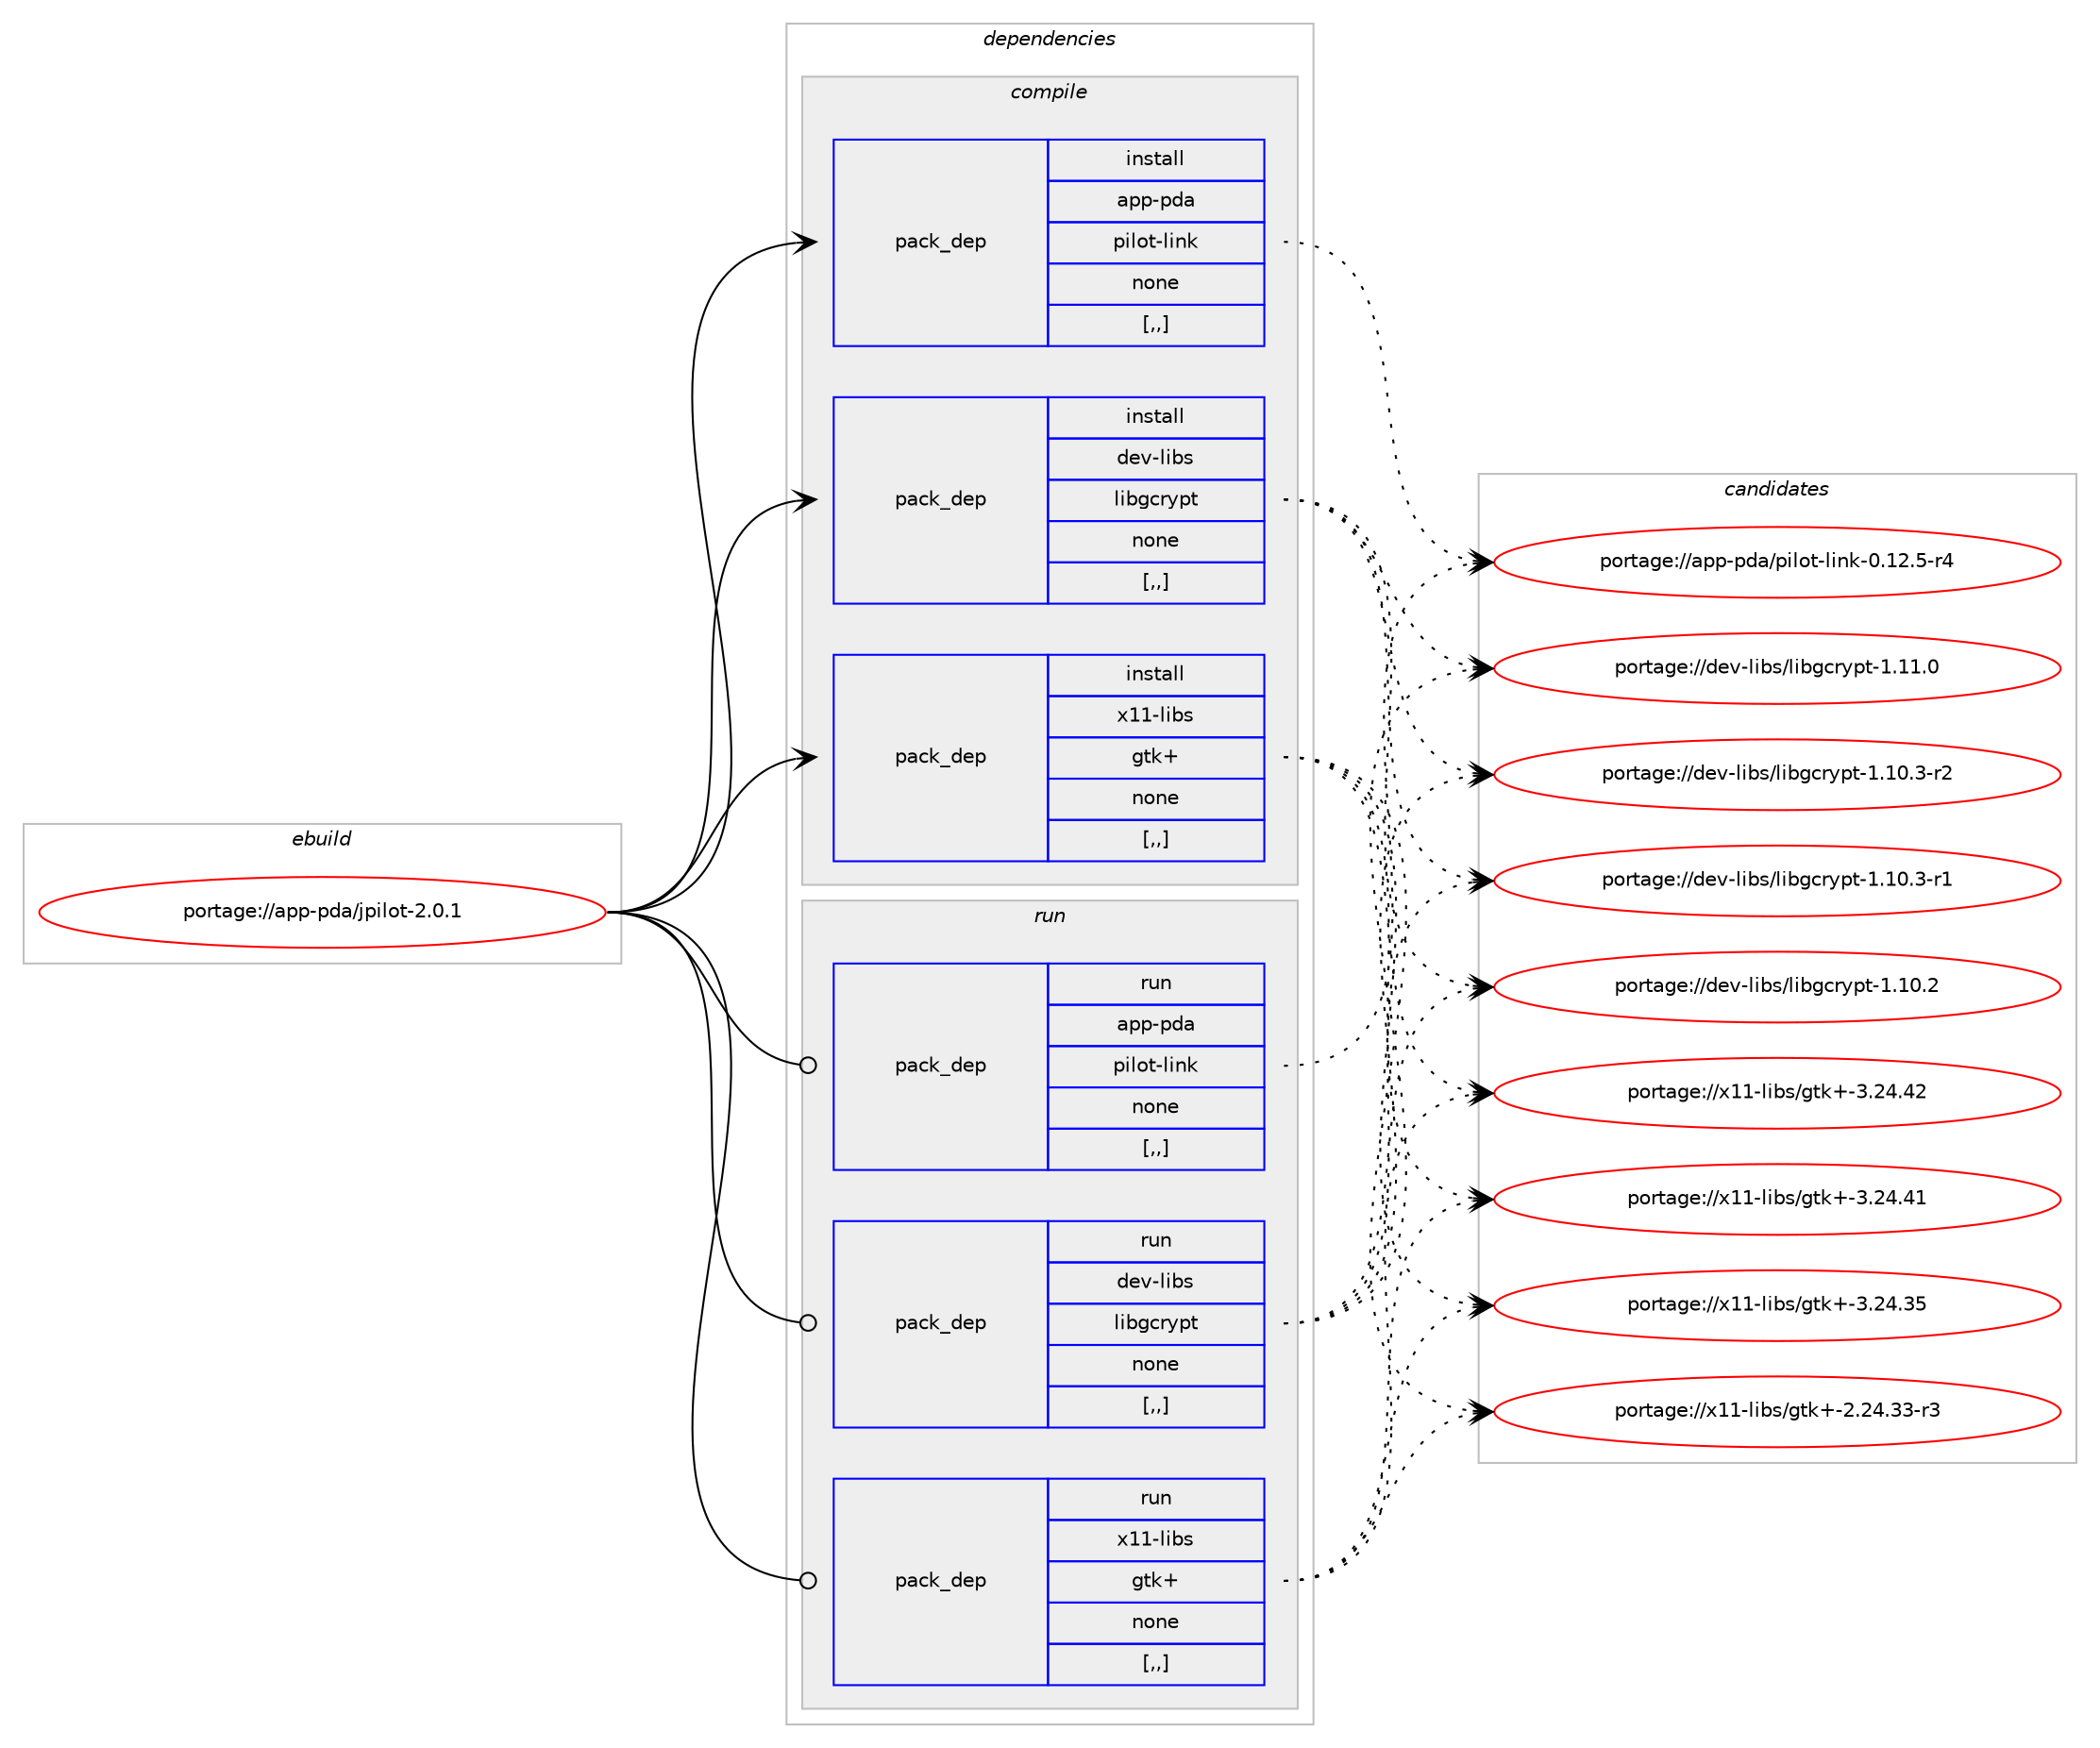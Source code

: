 digraph prolog {

# *************
# Graph options
# *************

newrank=true;
concentrate=true;
compound=true;
graph [rankdir=LR,fontname=Helvetica,fontsize=10,ranksep=1.5];#, ranksep=2.5, nodesep=0.2];
edge  [arrowhead=vee];
node  [fontname=Helvetica,fontsize=10];

# **********
# The ebuild
# **********

subgraph cluster_leftcol {
color=gray;
label=<<i>ebuild</i>>;
id [label="portage://app-pda/jpilot-2.0.1", color=red, width=4, href="../app-pda/jpilot-2.0.1.svg"];
}

# ****************
# The dependencies
# ****************

subgraph cluster_midcol {
color=gray;
label=<<i>dependencies</i>>;
subgraph cluster_compile {
fillcolor="#eeeeee";
style=filled;
label=<<i>compile</i>>;
subgraph pack35931 {
dependency50468 [label=<<TABLE BORDER="0" CELLBORDER="1" CELLSPACING="0" CELLPADDING="4" WIDTH="220"><TR><TD ROWSPAN="6" CELLPADDING="30">pack_dep</TD></TR><TR><TD WIDTH="110">install</TD></TR><TR><TD>app-pda</TD></TR><TR><TD>pilot-link</TD></TR><TR><TD>none</TD></TR><TR><TD>[,,]</TD></TR></TABLE>>, shape=none, color=blue];
}
id:e -> dependency50468:w [weight=20,style="solid",arrowhead="vee"];
subgraph pack35932 {
dependency50469 [label=<<TABLE BORDER="0" CELLBORDER="1" CELLSPACING="0" CELLPADDING="4" WIDTH="220"><TR><TD ROWSPAN="6" CELLPADDING="30">pack_dep</TD></TR><TR><TD WIDTH="110">install</TD></TR><TR><TD>dev-libs</TD></TR><TR><TD>libgcrypt</TD></TR><TR><TD>none</TD></TR><TR><TD>[,,]</TD></TR></TABLE>>, shape=none, color=blue];
}
id:e -> dependency50469:w [weight=20,style="solid",arrowhead="vee"];
subgraph pack35933 {
dependency50470 [label=<<TABLE BORDER="0" CELLBORDER="1" CELLSPACING="0" CELLPADDING="4" WIDTH="220"><TR><TD ROWSPAN="6" CELLPADDING="30">pack_dep</TD></TR><TR><TD WIDTH="110">install</TD></TR><TR><TD>x11-libs</TD></TR><TR><TD>gtk+</TD></TR><TR><TD>none</TD></TR><TR><TD>[,,]</TD></TR></TABLE>>, shape=none, color=blue];
}
id:e -> dependency50470:w [weight=20,style="solid",arrowhead="vee"];
}
subgraph cluster_compileandrun {
fillcolor="#eeeeee";
style=filled;
label=<<i>compile and run</i>>;
}
subgraph cluster_run {
fillcolor="#eeeeee";
style=filled;
label=<<i>run</i>>;
subgraph pack35934 {
dependency50471 [label=<<TABLE BORDER="0" CELLBORDER="1" CELLSPACING="0" CELLPADDING="4" WIDTH="220"><TR><TD ROWSPAN="6" CELLPADDING="30">pack_dep</TD></TR><TR><TD WIDTH="110">run</TD></TR><TR><TD>app-pda</TD></TR><TR><TD>pilot-link</TD></TR><TR><TD>none</TD></TR><TR><TD>[,,]</TD></TR></TABLE>>, shape=none, color=blue];
}
id:e -> dependency50471:w [weight=20,style="solid",arrowhead="odot"];
subgraph pack35935 {
dependency50472 [label=<<TABLE BORDER="0" CELLBORDER="1" CELLSPACING="0" CELLPADDING="4" WIDTH="220"><TR><TD ROWSPAN="6" CELLPADDING="30">pack_dep</TD></TR><TR><TD WIDTH="110">run</TD></TR><TR><TD>dev-libs</TD></TR><TR><TD>libgcrypt</TD></TR><TR><TD>none</TD></TR><TR><TD>[,,]</TD></TR></TABLE>>, shape=none, color=blue];
}
id:e -> dependency50472:w [weight=20,style="solid",arrowhead="odot"];
subgraph pack35936 {
dependency50473 [label=<<TABLE BORDER="0" CELLBORDER="1" CELLSPACING="0" CELLPADDING="4" WIDTH="220"><TR><TD ROWSPAN="6" CELLPADDING="30">pack_dep</TD></TR><TR><TD WIDTH="110">run</TD></TR><TR><TD>x11-libs</TD></TR><TR><TD>gtk+</TD></TR><TR><TD>none</TD></TR><TR><TD>[,,]</TD></TR></TABLE>>, shape=none, color=blue];
}
id:e -> dependency50473:w [weight=20,style="solid",arrowhead="odot"];
}
}

# **************
# The candidates
# **************

subgraph cluster_choices {
rank=same;
color=gray;
label=<<i>candidates</i>>;

subgraph choice35931 {
color=black;
nodesep=1;
choice9711211245112100974711210510811111645108105110107454846495046534511452 [label="portage://app-pda/pilot-link-0.12.5-r4", color=red, width=4,href="../app-pda/pilot-link-0.12.5-r4.svg"];
dependency50468:e -> choice9711211245112100974711210510811111645108105110107454846495046534511452:w [style=dotted,weight="100"];
}
subgraph choice35932 {
color=black;
nodesep=1;
choice100101118451081059811547108105981039911412111211645494649494648 [label="portage://dev-libs/libgcrypt-1.11.0", color=red, width=4,href="../dev-libs/libgcrypt-1.11.0.svg"];
choice1001011184510810598115471081059810399114121112116454946494846514511450 [label="portage://dev-libs/libgcrypt-1.10.3-r2", color=red, width=4,href="../dev-libs/libgcrypt-1.10.3-r2.svg"];
choice1001011184510810598115471081059810399114121112116454946494846514511449 [label="portage://dev-libs/libgcrypt-1.10.3-r1", color=red, width=4,href="../dev-libs/libgcrypt-1.10.3-r1.svg"];
choice100101118451081059811547108105981039911412111211645494649484650 [label="portage://dev-libs/libgcrypt-1.10.2", color=red, width=4,href="../dev-libs/libgcrypt-1.10.2.svg"];
dependency50469:e -> choice100101118451081059811547108105981039911412111211645494649494648:w [style=dotted,weight="100"];
dependency50469:e -> choice1001011184510810598115471081059810399114121112116454946494846514511450:w [style=dotted,weight="100"];
dependency50469:e -> choice1001011184510810598115471081059810399114121112116454946494846514511449:w [style=dotted,weight="100"];
dependency50469:e -> choice100101118451081059811547108105981039911412111211645494649484650:w [style=dotted,weight="100"];
}
subgraph choice35933 {
color=black;
nodesep=1;
choice1204949451081059811547103116107434551465052465250 [label="portage://x11-libs/gtk+-3.24.42", color=red, width=4,href="../x11-libs/gtk+-3.24.42.svg"];
choice1204949451081059811547103116107434551465052465249 [label="portage://x11-libs/gtk+-3.24.41", color=red, width=4,href="../x11-libs/gtk+-3.24.41.svg"];
choice1204949451081059811547103116107434551465052465153 [label="portage://x11-libs/gtk+-3.24.35", color=red, width=4,href="../x11-libs/gtk+-3.24.35.svg"];
choice12049494510810598115471031161074345504650524651514511451 [label="portage://x11-libs/gtk+-2.24.33-r3", color=red, width=4,href="../x11-libs/gtk+-2.24.33-r3.svg"];
dependency50470:e -> choice1204949451081059811547103116107434551465052465250:w [style=dotted,weight="100"];
dependency50470:e -> choice1204949451081059811547103116107434551465052465249:w [style=dotted,weight="100"];
dependency50470:e -> choice1204949451081059811547103116107434551465052465153:w [style=dotted,weight="100"];
dependency50470:e -> choice12049494510810598115471031161074345504650524651514511451:w [style=dotted,weight="100"];
}
subgraph choice35934 {
color=black;
nodesep=1;
choice9711211245112100974711210510811111645108105110107454846495046534511452 [label="portage://app-pda/pilot-link-0.12.5-r4", color=red, width=4,href="../app-pda/pilot-link-0.12.5-r4.svg"];
dependency50471:e -> choice9711211245112100974711210510811111645108105110107454846495046534511452:w [style=dotted,weight="100"];
}
subgraph choice35935 {
color=black;
nodesep=1;
choice100101118451081059811547108105981039911412111211645494649494648 [label="portage://dev-libs/libgcrypt-1.11.0", color=red, width=4,href="../dev-libs/libgcrypt-1.11.0.svg"];
choice1001011184510810598115471081059810399114121112116454946494846514511450 [label="portage://dev-libs/libgcrypt-1.10.3-r2", color=red, width=4,href="../dev-libs/libgcrypt-1.10.3-r2.svg"];
choice1001011184510810598115471081059810399114121112116454946494846514511449 [label="portage://dev-libs/libgcrypt-1.10.3-r1", color=red, width=4,href="../dev-libs/libgcrypt-1.10.3-r1.svg"];
choice100101118451081059811547108105981039911412111211645494649484650 [label="portage://dev-libs/libgcrypt-1.10.2", color=red, width=4,href="../dev-libs/libgcrypt-1.10.2.svg"];
dependency50472:e -> choice100101118451081059811547108105981039911412111211645494649494648:w [style=dotted,weight="100"];
dependency50472:e -> choice1001011184510810598115471081059810399114121112116454946494846514511450:w [style=dotted,weight="100"];
dependency50472:e -> choice1001011184510810598115471081059810399114121112116454946494846514511449:w [style=dotted,weight="100"];
dependency50472:e -> choice100101118451081059811547108105981039911412111211645494649484650:w [style=dotted,weight="100"];
}
subgraph choice35936 {
color=black;
nodesep=1;
choice1204949451081059811547103116107434551465052465250 [label="portage://x11-libs/gtk+-3.24.42", color=red, width=4,href="../x11-libs/gtk+-3.24.42.svg"];
choice1204949451081059811547103116107434551465052465249 [label="portage://x11-libs/gtk+-3.24.41", color=red, width=4,href="../x11-libs/gtk+-3.24.41.svg"];
choice1204949451081059811547103116107434551465052465153 [label="portage://x11-libs/gtk+-3.24.35", color=red, width=4,href="../x11-libs/gtk+-3.24.35.svg"];
choice12049494510810598115471031161074345504650524651514511451 [label="portage://x11-libs/gtk+-2.24.33-r3", color=red, width=4,href="../x11-libs/gtk+-2.24.33-r3.svg"];
dependency50473:e -> choice1204949451081059811547103116107434551465052465250:w [style=dotted,weight="100"];
dependency50473:e -> choice1204949451081059811547103116107434551465052465249:w [style=dotted,weight="100"];
dependency50473:e -> choice1204949451081059811547103116107434551465052465153:w [style=dotted,weight="100"];
dependency50473:e -> choice12049494510810598115471031161074345504650524651514511451:w [style=dotted,weight="100"];
}
}

}
